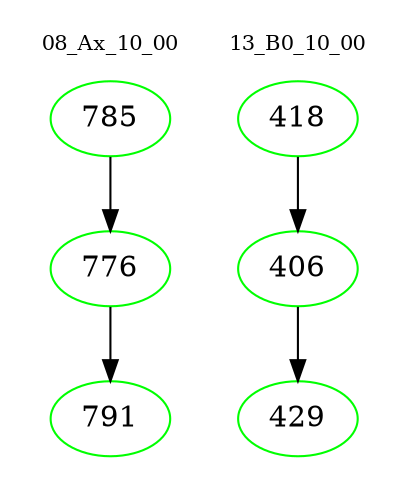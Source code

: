 digraph{
subgraph cluster_0 {
color = white
label = "08_Ax_10_00";
fontsize=10;
T0_785 [label="785", color="green"]
T0_785 -> T0_776 [color="black"]
T0_776 [label="776", color="green"]
T0_776 -> T0_791 [color="black"]
T0_791 [label="791", color="green"]
}
subgraph cluster_1 {
color = white
label = "13_B0_10_00";
fontsize=10;
T1_418 [label="418", color="green"]
T1_418 -> T1_406 [color="black"]
T1_406 [label="406", color="green"]
T1_406 -> T1_429 [color="black"]
T1_429 [label="429", color="green"]
}
}

